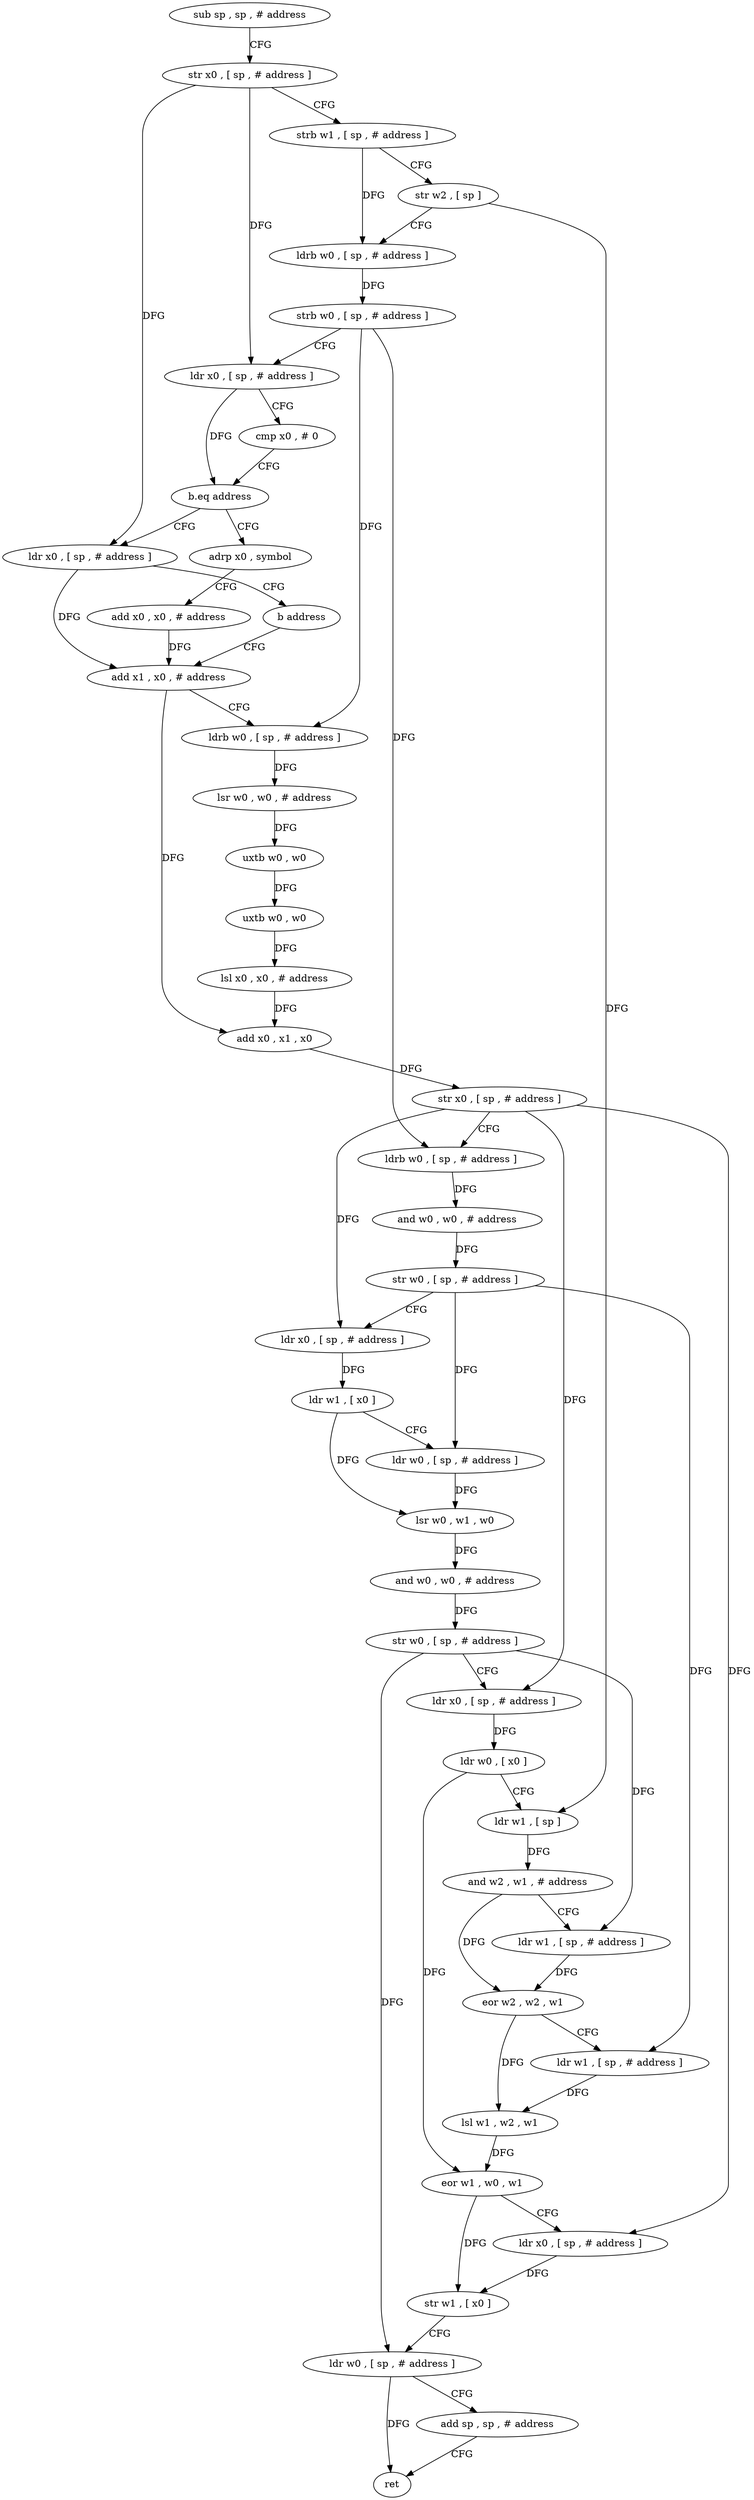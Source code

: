 digraph "func" {
"4209200" [label = "sub sp , sp , # address" ]
"4209204" [label = "str x0 , [ sp , # address ]" ]
"4209208" [label = "strb w1 , [ sp , # address ]" ]
"4209212" [label = "str w2 , [ sp ]" ]
"4209216" [label = "ldrb w0 , [ sp , # address ]" ]
"4209220" [label = "strb w0 , [ sp , # address ]" ]
"4209224" [label = "ldr x0 , [ sp , # address ]" ]
"4209228" [label = "cmp x0 , # 0" ]
"4209232" [label = "b.eq address" ]
"4209244" [label = "adrp x0 , symbol" ]
"4209236" [label = "ldr x0 , [ sp , # address ]" ]
"4209248" [label = "add x0 , x0 , # address" ]
"4209252" [label = "add x1 , x0 , # address" ]
"4209240" [label = "b address" ]
"4209256" [label = "ldrb w0 , [ sp , # address ]" ]
"4209260" [label = "lsr w0 , w0 , # address" ]
"4209264" [label = "uxtb w0 , w0" ]
"4209268" [label = "uxtb w0 , w0" ]
"4209272" [label = "lsl x0 , x0 , # address" ]
"4209276" [label = "add x0 , x1 , x0" ]
"4209280" [label = "str x0 , [ sp , # address ]" ]
"4209284" [label = "ldrb w0 , [ sp , # address ]" ]
"4209288" [label = "and w0 , w0 , # address" ]
"4209292" [label = "str w0 , [ sp , # address ]" ]
"4209296" [label = "ldr x0 , [ sp , # address ]" ]
"4209300" [label = "ldr w1 , [ x0 ]" ]
"4209304" [label = "ldr w0 , [ sp , # address ]" ]
"4209308" [label = "lsr w0 , w1 , w0" ]
"4209312" [label = "and w0 , w0 , # address" ]
"4209316" [label = "str w0 , [ sp , # address ]" ]
"4209320" [label = "ldr x0 , [ sp , # address ]" ]
"4209324" [label = "ldr w0 , [ x0 ]" ]
"4209328" [label = "ldr w1 , [ sp ]" ]
"4209332" [label = "and w2 , w1 , # address" ]
"4209336" [label = "ldr w1 , [ sp , # address ]" ]
"4209340" [label = "eor w2 , w2 , w1" ]
"4209344" [label = "ldr w1 , [ sp , # address ]" ]
"4209348" [label = "lsl w1 , w2 , w1" ]
"4209352" [label = "eor w1 , w0 , w1" ]
"4209356" [label = "ldr x0 , [ sp , # address ]" ]
"4209360" [label = "str w1 , [ x0 ]" ]
"4209364" [label = "ldr w0 , [ sp , # address ]" ]
"4209368" [label = "add sp , sp , # address" ]
"4209372" [label = "ret" ]
"4209200" -> "4209204" [ label = "CFG" ]
"4209204" -> "4209208" [ label = "CFG" ]
"4209204" -> "4209224" [ label = "DFG" ]
"4209204" -> "4209236" [ label = "DFG" ]
"4209208" -> "4209212" [ label = "CFG" ]
"4209208" -> "4209216" [ label = "DFG" ]
"4209212" -> "4209216" [ label = "CFG" ]
"4209212" -> "4209328" [ label = "DFG" ]
"4209216" -> "4209220" [ label = "DFG" ]
"4209220" -> "4209224" [ label = "CFG" ]
"4209220" -> "4209256" [ label = "DFG" ]
"4209220" -> "4209284" [ label = "DFG" ]
"4209224" -> "4209228" [ label = "CFG" ]
"4209224" -> "4209232" [ label = "DFG" ]
"4209228" -> "4209232" [ label = "CFG" ]
"4209232" -> "4209244" [ label = "CFG" ]
"4209232" -> "4209236" [ label = "CFG" ]
"4209244" -> "4209248" [ label = "CFG" ]
"4209236" -> "4209240" [ label = "CFG" ]
"4209236" -> "4209252" [ label = "DFG" ]
"4209248" -> "4209252" [ label = "DFG" ]
"4209252" -> "4209256" [ label = "CFG" ]
"4209252" -> "4209276" [ label = "DFG" ]
"4209240" -> "4209252" [ label = "CFG" ]
"4209256" -> "4209260" [ label = "DFG" ]
"4209260" -> "4209264" [ label = "DFG" ]
"4209264" -> "4209268" [ label = "DFG" ]
"4209268" -> "4209272" [ label = "DFG" ]
"4209272" -> "4209276" [ label = "DFG" ]
"4209276" -> "4209280" [ label = "DFG" ]
"4209280" -> "4209284" [ label = "CFG" ]
"4209280" -> "4209296" [ label = "DFG" ]
"4209280" -> "4209320" [ label = "DFG" ]
"4209280" -> "4209356" [ label = "DFG" ]
"4209284" -> "4209288" [ label = "DFG" ]
"4209288" -> "4209292" [ label = "DFG" ]
"4209292" -> "4209296" [ label = "CFG" ]
"4209292" -> "4209304" [ label = "DFG" ]
"4209292" -> "4209344" [ label = "DFG" ]
"4209296" -> "4209300" [ label = "DFG" ]
"4209300" -> "4209304" [ label = "CFG" ]
"4209300" -> "4209308" [ label = "DFG" ]
"4209304" -> "4209308" [ label = "DFG" ]
"4209308" -> "4209312" [ label = "DFG" ]
"4209312" -> "4209316" [ label = "DFG" ]
"4209316" -> "4209320" [ label = "CFG" ]
"4209316" -> "4209336" [ label = "DFG" ]
"4209316" -> "4209364" [ label = "DFG" ]
"4209320" -> "4209324" [ label = "DFG" ]
"4209324" -> "4209328" [ label = "CFG" ]
"4209324" -> "4209352" [ label = "DFG" ]
"4209328" -> "4209332" [ label = "DFG" ]
"4209332" -> "4209336" [ label = "CFG" ]
"4209332" -> "4209340" [ label = "DFG" ]
"4209336" -> "4209340" [ label = "DFG" ]
"4209340" -> "4209344" [ label = "CFG" ]
"4209340" -> "4209348" [ label = "DFG" ]
"4209344" -> "4209348" [ label = "DFG" ]
"4209348" -> "4209352" [ label = "DFG" ]
"4209352" -> "4209356" [ label = "CFG" ]
"4209352" -> "4209360" [ label = "DFG" ]
"4209356" -> "4209360" [ label = "DFG" ]
"4209360" -> "4209364" [ label = "CFG" ]
"4209364" -> "4209368" [ label = "CFG" ]
"4209364" -> "4209372" [ label = "DFG" ]
"4209368" -> "4209372" [ label = "CFG" ]
}
